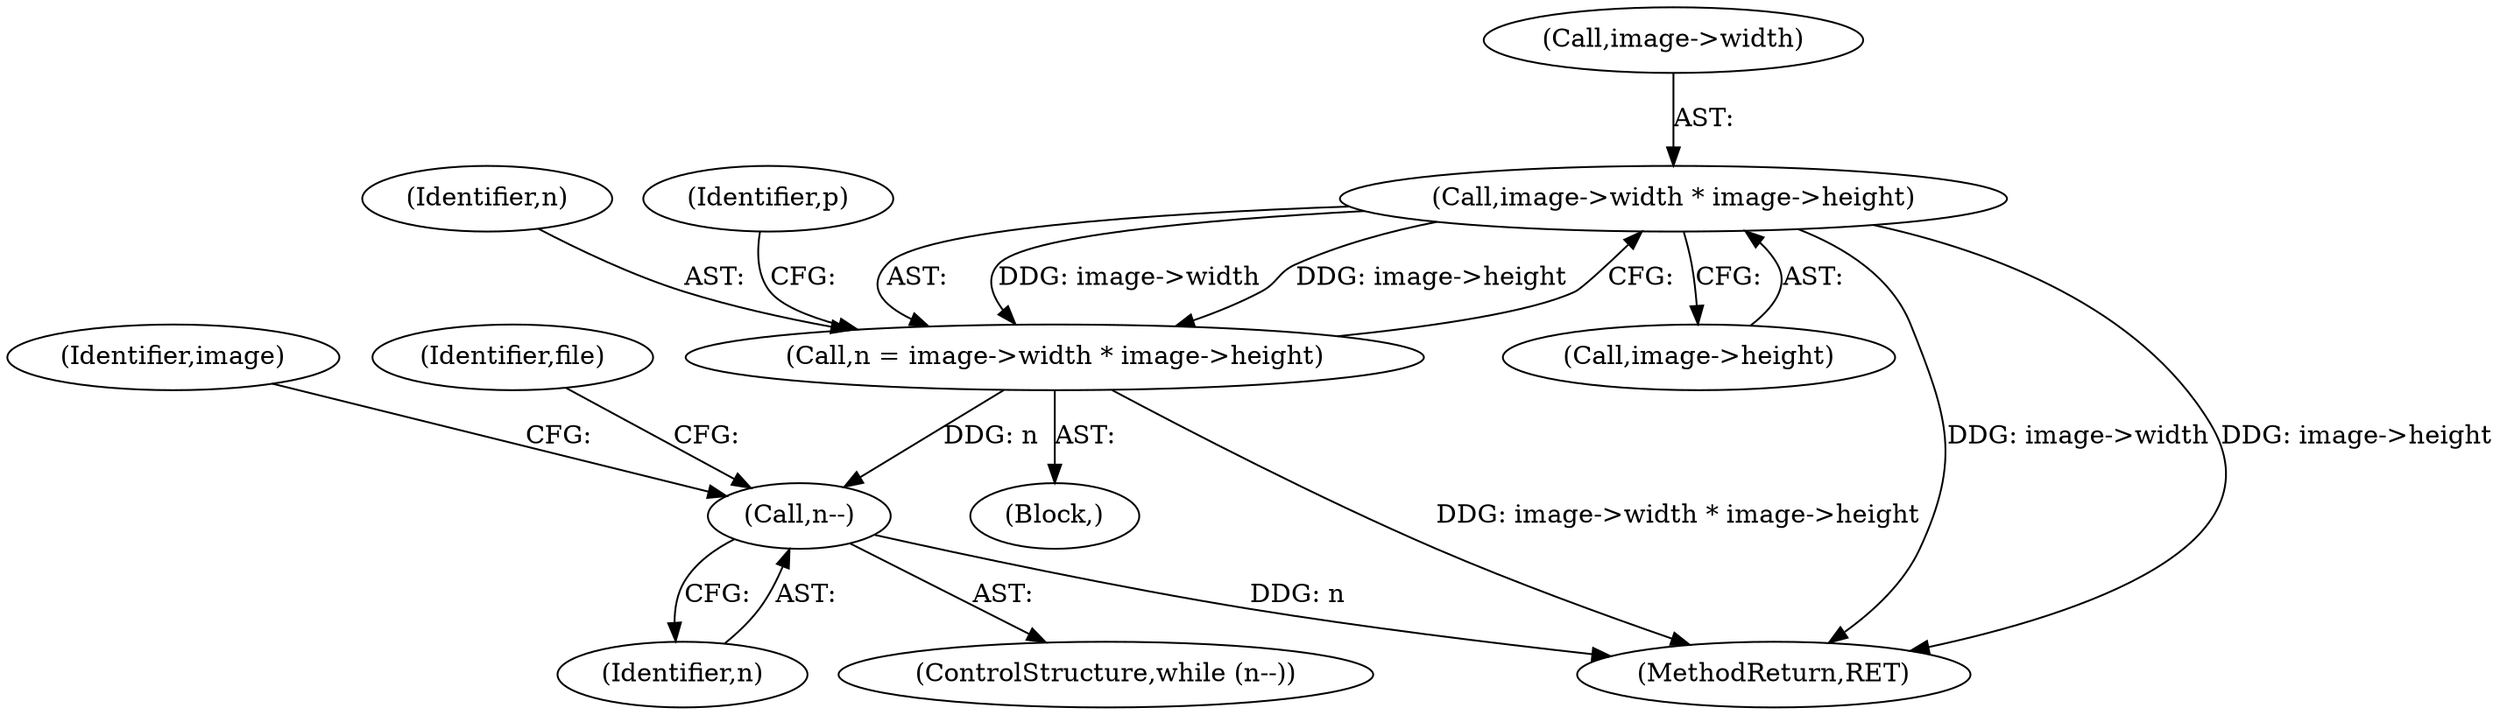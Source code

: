 digraph "0_wayland_5d201df72f3d4f4cb8b8f75f980169b03507da38_0@pointer" {
"1000279" [label="(Call,image->width * image->height)"];
"1000277" [label="(Call,n = image->width * image->height)"];
"1000292" [label="(Call,n--)"];
"1000283" [label="(Call,image->height)"];
"1000308" [label="(Identifier,image)"];
"1000293" [label="(Identifier,n)"];
"1000291" [label="(ControlStructure,while (n--))"];
"1000280" [label="(Call,image->width)"];
"1000278" [label="(Identifier,n)"];
"1000292" [label="(Call,n--)"];
"1000287" [label="(Identifier,p)"];
"1000106" [label="(Block,)"];
"1000277" [label="(Call,n = image->width * image->height)"];
"1000309" [label="(MethodReturn,RET)"];
"1000279" [label="(Call,image->width * image->height)"];
"1000298" [label="(Identifier,file)"];
"1000279" -> "1000277"  [label="AST: "];
"1000279" -> "1000283"  [label="CFG: "];
"1000280" -> "1000279"  [label="AST: "];
"1000283" -> "1000279"  [label="AST: "];
"1000277" -> "1000279"  [label="CFG: "];
"1000279" -> "1000309"  [label="DDG: image->width"];
"1000279" -> "1000309"  [label="DDG: image->height"];
"1000279" -> "1000277"  [label="DDG: image->width"];
"1000279" -> "1000277"  [label="DDG: image->height"];
"1000277" -> "1000106"  [label="AST: "];
"1000278" -> "1000277"  [label="AST: "];
"1000287" -> "1000277"  [label="CFG: "];
"1000277" -> "1000309"  [label="DDG: image->width * image->height"];
"1000277" -> "1000292"  [label="DDG: n"];
"1000292" -> "1000291"  [label="AST: "];
"1000292" -> "1000293"  [label="CFG: "];
"1000293" -> "1000292"  [label="AST: "];
"1000298" -> "1000292"  [label="CFG: "];
"1000308" -> "1000292"  [label="CFG: "];
"1000292" -> "1000309"  [label="DDG: n"];
}
